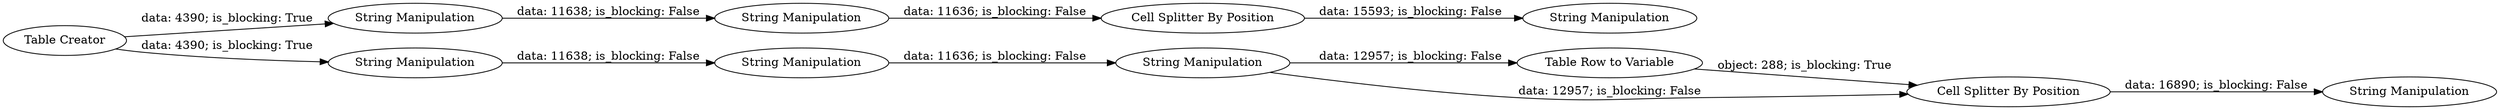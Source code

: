 digraph {
	"-3400131487112285827_2" [label="String Manipulation"]
	"-3400131487112285827_10" [label="Table Row to Variable"]
	"-3400131487112285827_8" [label="String Manipulation"]
	"-3400131487112285827_11" [label="Cell Splitter By Position"]
	"-3400131487112285827_12" [label="String Manipulation"]
	"-3400131487112285827_3" [label="String Manipulation"]
	"-3400131487112285827_7" [label="String Manipulation"]
	"-3400131487112285827_9" [label="String Manipulation"]
	"-3400131487112285827_1" [label="Table Creator"]
	"-3400131487112285827_6" [label="String Manipulation"]
	"-3400131487112285827_5" [label="Cell Splitter By Position"]
	"-3400131487112285827_2" -> "-3400131487112285827_3" [label="data: 11638; is_blocking: False"]
	"-3400131487112285827_10" -> "-3400131487112285827_11" [label="object: 288; is_blocking: True"]
	"-3400131487112285827_3" -> "-3400131487112285827_5" [label="data: 11636; is_blocking: False"]
	"-3400131487112285827_9" -> "-3400131487112285827_10" [label="data: 12957; is_blocking: False"]
	"-3400131487112285827_5" -> "-3400131487112285827_6" [label="data: 15593; is_blocking: False"]
	"-3400131487112285827_1" -> "-3400131487112285827_7" [label="data: 4390; is_blocking: True"]
	"-3400131487112285827_11" -> "-3400131487112285827_12" [label="data: 16890; is_blocking: False"]
	"-3400131487112285827_7" -> "-3400131487112285827_8" [label="data: 11638; is_blocking: False"]
	"-3400131487112285827_8" -> "-3400131487112285827_9" [label="data: 11636; is_blocking: False"]
	"-3400131487112285827_9" -> "-3400131487112285827_11" [label="data: 12957; is_blocking: False"]
	"-3400131487112285827_1" -> "-3400131487112285827_2" [label="data: 4390; is_blocking: True"]
	rankdir=LR
}
